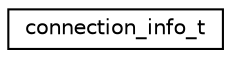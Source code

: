 digraph "Graphical Class Hierarchy"
{
  edge [fontname="Helvetica",fontsize="10",labelfontname="Helvetica",labelfontsize="10"];
  node [fontname="Helvetica",fontsize="10",shape=record];
  rankdir="LR";
  Node0 [label="connection_info_t",height=0.2,width=0.4,color="black", fillcolor="white", style="filled",URL="$structconnection__info__t.html"];
}

